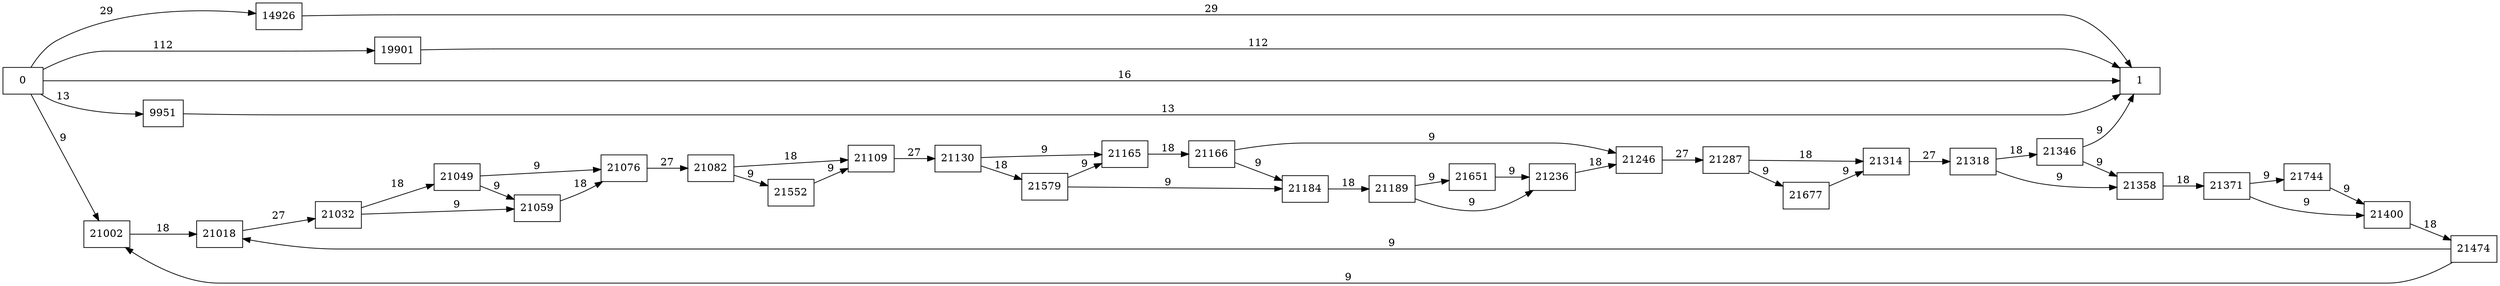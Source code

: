 digraph {
	graph [rankdir=LR]
	node [shape=rectangle]
	9951 -> 1 [label=13]
	14926 -> 1 [label=29]
	19901 -> 1 [label=112]
	21002 -> 21018 [label=18]
	21018 -> 21032 [label=27]
	21032 -> 21049 [label=18]
	21032 -> 21059 [label=9]
	21049 -> 21059 [label=9]
	21049 -> 21076 [label=9]
	21059 -> 21076 [label=18]
	21076 -> 21082 [label=27]
	21082 -> 21109 [label=18]
	21082 -> 21552 [label=9]
	21109 -> 21130 [label=27]
	21130 -> 21165 [label=9]
	21130 -> 21579 [label=18]
	21165 -> 21166 [label=18]
	21166 -> 21184 [label=9]
	21166 -> 21246 [label=9]
	21184 -> 21189 [label=18]
	21189 -> 21236 [label=9]
	21189 -> 21651 [label=9]
	21236 -> 21246 [label=18]
	21246 -> 21287 [label=27]
	21287 -> 21314 [label=18]
	21287 -> 21677 [label=9]
	21314 -> 21318 [label=27]
	21318 -> 21346 [label=18]
	21318 -> 21358 [label=9]
	21346 -> 21358 [label=9]
	21346 -> 1 [label=9]
	21358 -> 21371 [label=18]
	21371 -> 21400 [label=9]
	21371 -> 21744 [label=9]
	21400 -> 21474 [label=18]
	21474 -> 21018 [label=9]
	21474 -> 21002 [label=9]
	21552 -> 21109 [label=9]
	21579 -> 21184 [label=9]
	21579 -> 21165 [label=9]
	21651 -> 21236 [label=9]
	21677 -> 21314 [label=9]
	21744 -> 21400 [label=9]
	0 -> 1 [label=16]
	0 -> 9951 [label=13]
	0 -> 14926 [label=29]
	0 -> 19901 [label=112]
	0 -> 21002 [label=9]
}

